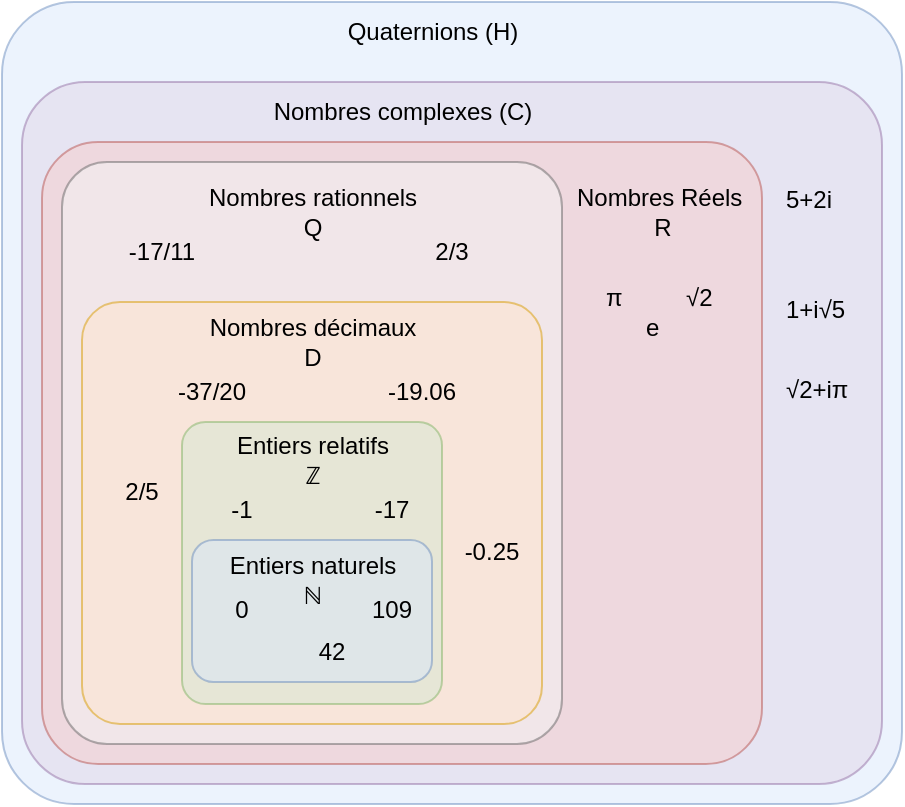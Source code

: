 <mxfile version="22.0.3" type="device">
  <diagram id="3228e29e-7158-1315-38df-8450db1d8a1d" name="Page-1">
    <mxGraphModel dx="619" dy="529" grid="1" gridSize="10" guides="1" tooltips="1" connect="1" arrows="1" fold="1" page="1" pageScale="1" pageWidth="1169" pageHeight="827" background="none" math="0" shadow="0">
      <root>
        <mxCell id="0" />
        <mxCell id="1" parent="0" />
        <mxCell id="sK3tTHBo8_BVSVDVNylo-21574" value="" style="rounded=1;whiteSpace=wrap;html=1;fillColor=#dae8fc;strokeColor=#6c8ebf;opacity=50;arcSize=9;" vertex="1" parent="1">
          <mxGeometry x="20" y="13" width="450" height="401" as="geometry" />
        </mxCell>
        <mxCell id="sK3tTHBo8_BVSVDVNylo-21573" value="" style="rounded=1;whiteSpace=wrap;html=1;fillColor=#e1d5e7;strokeColor=#9673a6;opacity=50;arcSize=9;" vertex="1" parent="1">
          <mxGeometry x="30" y="53" width="430" height="351" as="geometry" />
        </mxCell>
        <mxCell id="sK3tTHBo8_BVSVDVNylo-21565" value="" style="rounded=1;whiteSpace=wrap;html=1;fillColor=#f8cecc;strokeColor=#b85450;opacity=50;arcSize=9;" vertex="1" parent="1">
          <mxGeometry x="40" y="83" width="360" height="311" as="geometry" />
        </mxCell>
        <mxCell id="sK3tTHBo8_BVSVDVNylo-21564" value="" style="rounded=1;whiteSpace=wrap;html=1;fillColor=#f5f5f5;strokeColor=#666666;opacity=50;arcSize=9;fontColor=#333333;" vertex="1" parent="1">
          <mxGeometry x="50" y="93" width="250" height="291" as="geometry" />
        </mxCell>
        <mxCell id="sK3tTHBo8_BVSVDVNylo-21561" value="" style="rounded=1;whiteSpace=wrap;html=1;fillColor=#ffe6cc;strokeColor=#d79b00;opacity=50;arcSize=9;" vertex="1" parent="1">
          <mxGeometry x="60" y="163" width="230" height="211" as="geometry" />
        </mxCell>
        <mxCell id="sK3tTHBo8_BVSVDVNylo-21556" value="" style="rounded=1;whiteSpace=wrap;html=1;fillColor=#d5e8d4;strokeColor=#82b366;opacity=50;arcSize=9;" vertex="1" parent="1">
          <mxGeometry x="110" y="223" width="130" height="141" as="geometry" />
        </mxCell>
        <mxCell id="sK3tTHBo8_BVSVDVNylo-21555" value="" style="rounded=1;whiteSpace=wrap;html=1;fillColor=#dae8fc;strokeColor=#6c8ebf;opacity=50;" vertex="1" parent="1">
          <mxGeometry x="115" y="282" width="120" height="71" as="geometry" />
        </mxCell>
        <mxCell id="21534" value="Entiers naturels&lt;br style=&quot;font-size: 12px;&quot;&gt;ℕ" style="text;fontSize=12;align=center;verticalAlign=middle;html=1;fontColor=default;" parent="1" vertex="1">
          <mxGeometry x="120" y="282" width="110" height="39" as="geometry" />
        </mxCell>
        <mxCell id="sK3tTHBo8_BVSVDVNylo-21540" value="Entiers relatifs&lt;br style=&quot;font-size: 12px;&quot;&gt;ℤ&lt;br style=&quot;font-size: 12px;&quot;&gt;" style="text;fontSize=12;align=center;verticalAlign=middle;html=1;fontColor=default;" vertex="1" parent="1">
          <mxGeometry x="80" y="222" width="190" height="40" as="geometry" />
        </mxCell>
        <mxCell id="sK3tTHBo8_BVSVDVNylo-21541" value="Nombres décimaux&lt;br style=&quot;font-size: 12px;&quot;&gt;D" style="text;fontSize=12;align=center;verticalAlign=middle;html=1;fontColor=default;" vertex="1" parent="1">
          <mxGeometry x="80" y="163.5" width="190" height="39.5" as="geometry" />
        </mxCell>
        <mxCell id="sK3tTHBo8_BVSVDVNylo-21544" value="Nombres rationnels&lt;br style=&quot;font-size: 12px;&quot;&gt;Q" style="text;fontSize=12;align=center;verticalAlign=middle;html=1;fontColor=default;" vertex="1" parent="1">
          <mxGeometry x="80" y="83" width="190" height="70" as="geometry" />
        </mxCell>
        <mxCell id="sK3tTHBo8_BVSVDVNylo-21545" value="Nombres Réels&amp;nbsp;&lt;br style=&quot;font-size: 12px;&quot;&gt;R" style="text;fontSize=12;align=center;verticalAlign=middle;html=1;fontColor=default;" vertex="1" parent="1">
          <mxGeometry x="300" y="98" width="100" height="40" as="geometry" />
        </mxCell>
        <mxCell id="sK3tTHBo8_BVSVDVNylo-21546" value="Nombres complexes (C)" style="text;fontSize=12;align=center;verticalAlign=middle;html=1;fontColor=default;" vertex="1" parent="1">
          <mxGeometry x="160" y="43" width="120" height="50" as="geometry" />
        </mxCell>
        <mxCell id="sK3tTHBo8_BVSVDVNylo-21547" value="0" style="text;strokeColor=none;align=center;fillColor=none;html=1;verticalAlign=middle;whiteSpace=wrap;rounded=0;" vertex="1" parent="1">
          <mxGeometry x="110" y="302" width="60" height="30" as="geometry" />
        </mxCell>
        <mxCell id="sK3tTHBo8_BVSVDVNylo-21550" value="42" style="text;strokeColor=none;align=center;fillColor=none;html=1;verticalAlign=middle;whiteSpace=wrap;rounded=0;" vertex="1" parent="1">
          <mxGeometry x="155" y="323" width="60" height="30" as="geometry" />
        </mxCell>
        <mxCell id="sK3tTHBo8_BVSVDVNylo-21551" value="109" style="text;strokeColor=none;align=center;fillColor=none;html=1;verticalAlign=middle;whiteSpace=wrap;rounded=0;" vertex="1" parent="1">
          <mxGeometry x="185" y="302" width="60" height="30" as="geometry" />
        </mxCell>
        <mxCell id="sK3tTHBo8_BVSVDVNylo-21552" value="-1" style="text;strokeColor=none;align=center;fillColor=none;html=1;verticalAlign=middle;whiteSpace=wrap;rounded=0;" vertex="1" parent="1">
          <mxGeometry x="110" y="252" width="60" height="30" as="geometry" />
        </mxCell>
        <mxCell id="sK3tTHBo8_BVSVDVNylo-21553" value="-17" style="text;strokeColor=none;align=center;fillColor=none;html=1;verticalAlign=middle;whiteSpace=wrap;rounded=0;" vertex="1" parent="1">
          <mxGeometry x="185" y="252" width="60" height="30" as="geometry" />
        </mxCell>
        <mxCell id="sK3tTHBo8_BVSVDVNylo-21557" value="-0.25" style="text;strokeColor=none;align=center;fillColor=none;html=1;verticalAlign=middle;whiteSpace=wrap;rounded=0;" vertex="1" parent="1">
          <mxGeometry x="235" y="273" width="60" height="30" as="geometry" />
        </mxCell>
        <mxCell id="sK3tTHBo8_BVSVDVNylo-21558" value="2/5" style="text;strokeColor=none;align=center;fillColor=none;html=1;verticalAlign=middle;whiteSpace=wrap;rounded=0;" vertex="1" parent="1">
          <mxGeometry x="60" y="243" width="60" height="30" as="geometry" />
        </mxCell>
        <mxCell id="sK3tTHBo8_BVSVDVNylo-21559" value="-37/20" style="text;strokeColor=none;align=center;fillColor=none;html=1;verticalAlign=middle;whiteSpace=wrap;rounded=0;" vertex="1" parent="1">
          <mxGeometry x="95" y="193" width="60" height="30" as="geometry" />
        </mxCell>
        <mxCell id="sK3tTHBo8_BVSVDVNylo-21560" value="-19.06" style="text;strokeColor=none;align=center;fillColor=none;html=1;verticalAlign=middle;whiteSpace=wrap;rounded=0;" vertex="1" parent="1">
          <mxGeometry x="200" y="193" width="60" height="30" as="geometry" />
        </mxCell>
        <mxCell id="sK3tTHBo8_BVSVDVNylo-21562" value="2/3" style="text;strokeColor=none;align=center;fillColor=none;html=1;verticalAlign=middle;whiteSpace=wrap;rounded=0;" vertex="1" parent="1">
          <mxGeometry x="215" y="123" width="60" height="30" as="geometry" />
        </mxCell>
        <mxCell id="sK3tTHBo8_BVSVDVNylo-21563" value="-17/11" style="text;strokeColor=none;align=center;fillColor=none;html=1;verticalAlign=middle;whiteSpace=wrap;rounded=0;" vertex="1" parent="1">
          <mxGeometry x="70" y="123" width="60" height="30" as="geometry" />
        </mxCell>
        <mxCell id="sK3tTHBo8_BVSVDVNylo-21567" value="π" style="text;whiteSpace=wrap;" vertex="1" parent="1">
          <mxGeometry x="320" y="147" width="20" height="30" as="geometry" />
        </mxCell>
        <mxCell id="sK3tTHBo8_BVSVDVNylo-21568" value="e" style="text;whiteSpace=wrap;" vertex="1" parent="1">
          <mxGeometry x="340" y="162" width="20" height="30" as="geometry" />
        </mxCell>
        <mxCell id="sK3tTHBo8_BVSVDVNylo-21569" value="√2" style="text;whiteSpace=wrap;" vertex="1" parent="1">
          <mxGeometry x="360" y="147" width="20" height="30" as="geometry" />
        </mxCell>
        <mxCell id="sK3tTHBo8_BVSVDVNylo-21570" value="1+i√5" style="text;whiteSpace=wrap;" vertex="1" parent="1">
          <mxGeometry x="410" y="153" width="50" height="30" as="geometry" />
        </mxCell>
        <mxCell id="sK3tTHBo8_BVSVDVNylo-21571" value="5+2i" style="text;whiteSpace=wrap;" vertex="1" parent="1">
          <mxGeometry x="410" y="98" width="40" height="30" as="geometry" />
        </mxCell>
        <mxCell id="sK3tTHBo8_BVSVDVNylo-21572" value="√2+iπ" style="text;whiteSpace=wrap;" vertex="1" parent="1">
          <mxGeometry x="410" y="193" width="40" height="30" as="geometry" />
        </mxCell>
        <mxCell id="sK3tTHBo8_BVSVDVNylo-21575" value="Quaternions (H)" style="text;fontSize=12;align=center;verticalAlign=middle;html=1;fontColor=default;" vertex="1" parent="1">
          <mxGeometry x="175" y="13" width="120" height="30" as="geometry" />
        </mxCell>
      </root>
    </mxGraphModel>
  </diagram>
</mxfile>
